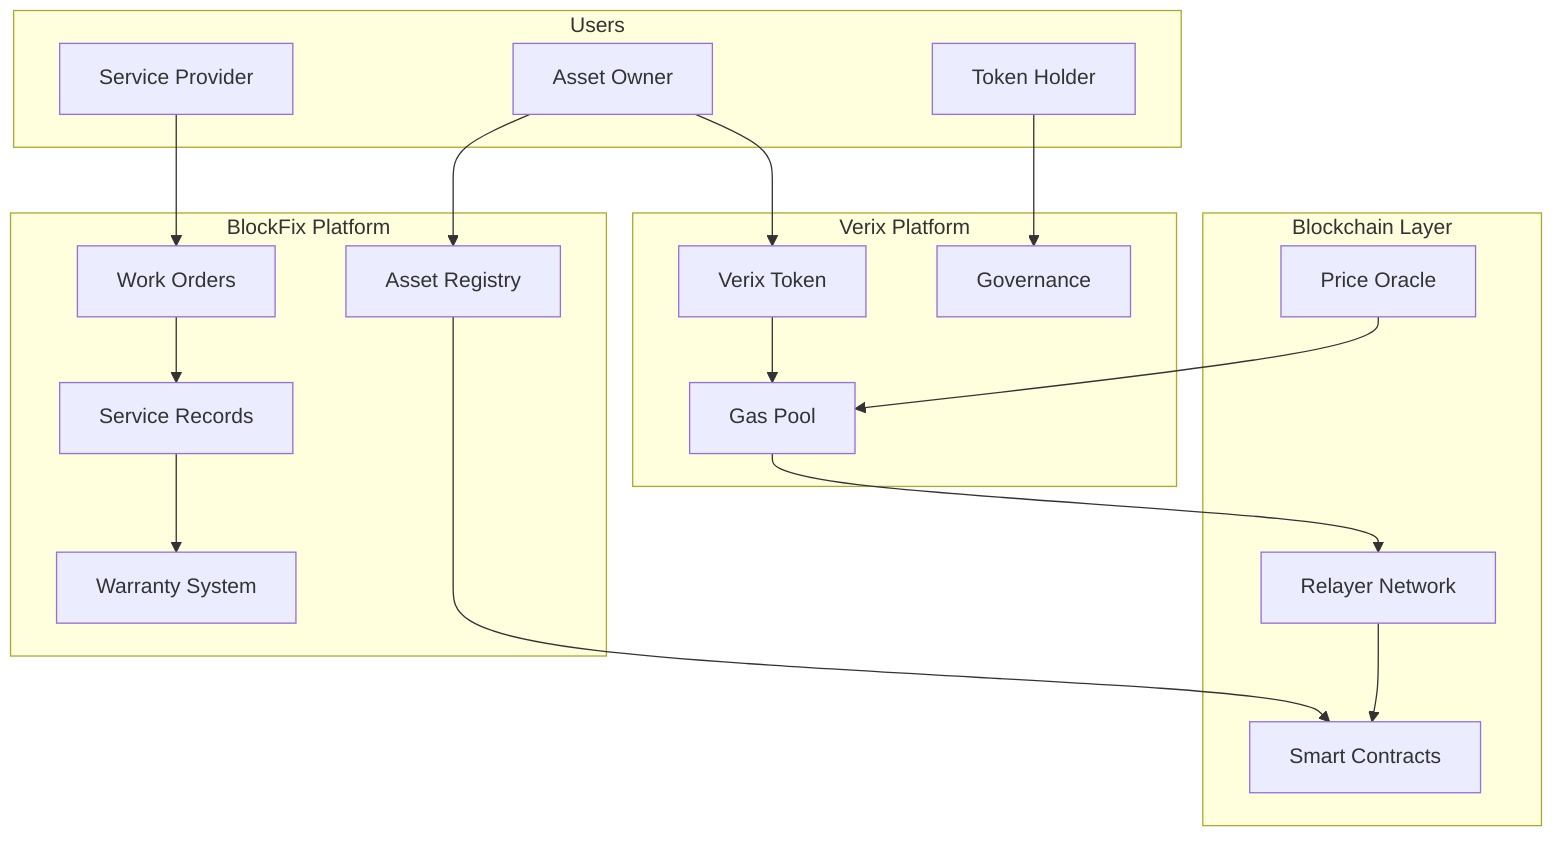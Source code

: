 flowchart TB
    subgraph Users
        AssetOwner[Asset Owner]
        ServiceProvider[Service Provider]
        TokenHolder[Token Holder]
    end

    subgraph Verix Platform
        Token[Verix Token]
        GasPool[Gas Pool]
        Governance[Governance]
    end

    subgraph BlockFix Platform
        AssetRegistry[Asset Registry]
        WorkOrders[Work Orders]
        ServiceRecords[Service Records]
        WarrantySystem[Warranty System]
    end

    subgraph Blockchain Layer
        SmartContracts[Smart Contracts]
        Oracle[Price Oracle]
        RelayerNetwork[Relayer Network]
    end

    AssetOwner --> Token
    AssetOwner --> AssetRegistry
    ServiceProvider --> WorkOrders
    TokenHolder --> Governance
    
    Token --> GasPool
    GasPool --> RelayerNetwork
    RelayerNetwork --> SmartContracts
    
    AssetRegistry --> SmartContracts
    WorkOrders --> ServiceRecords
    ServiceRecords --> WarrantySystem
    
    Oracle --> GasPool